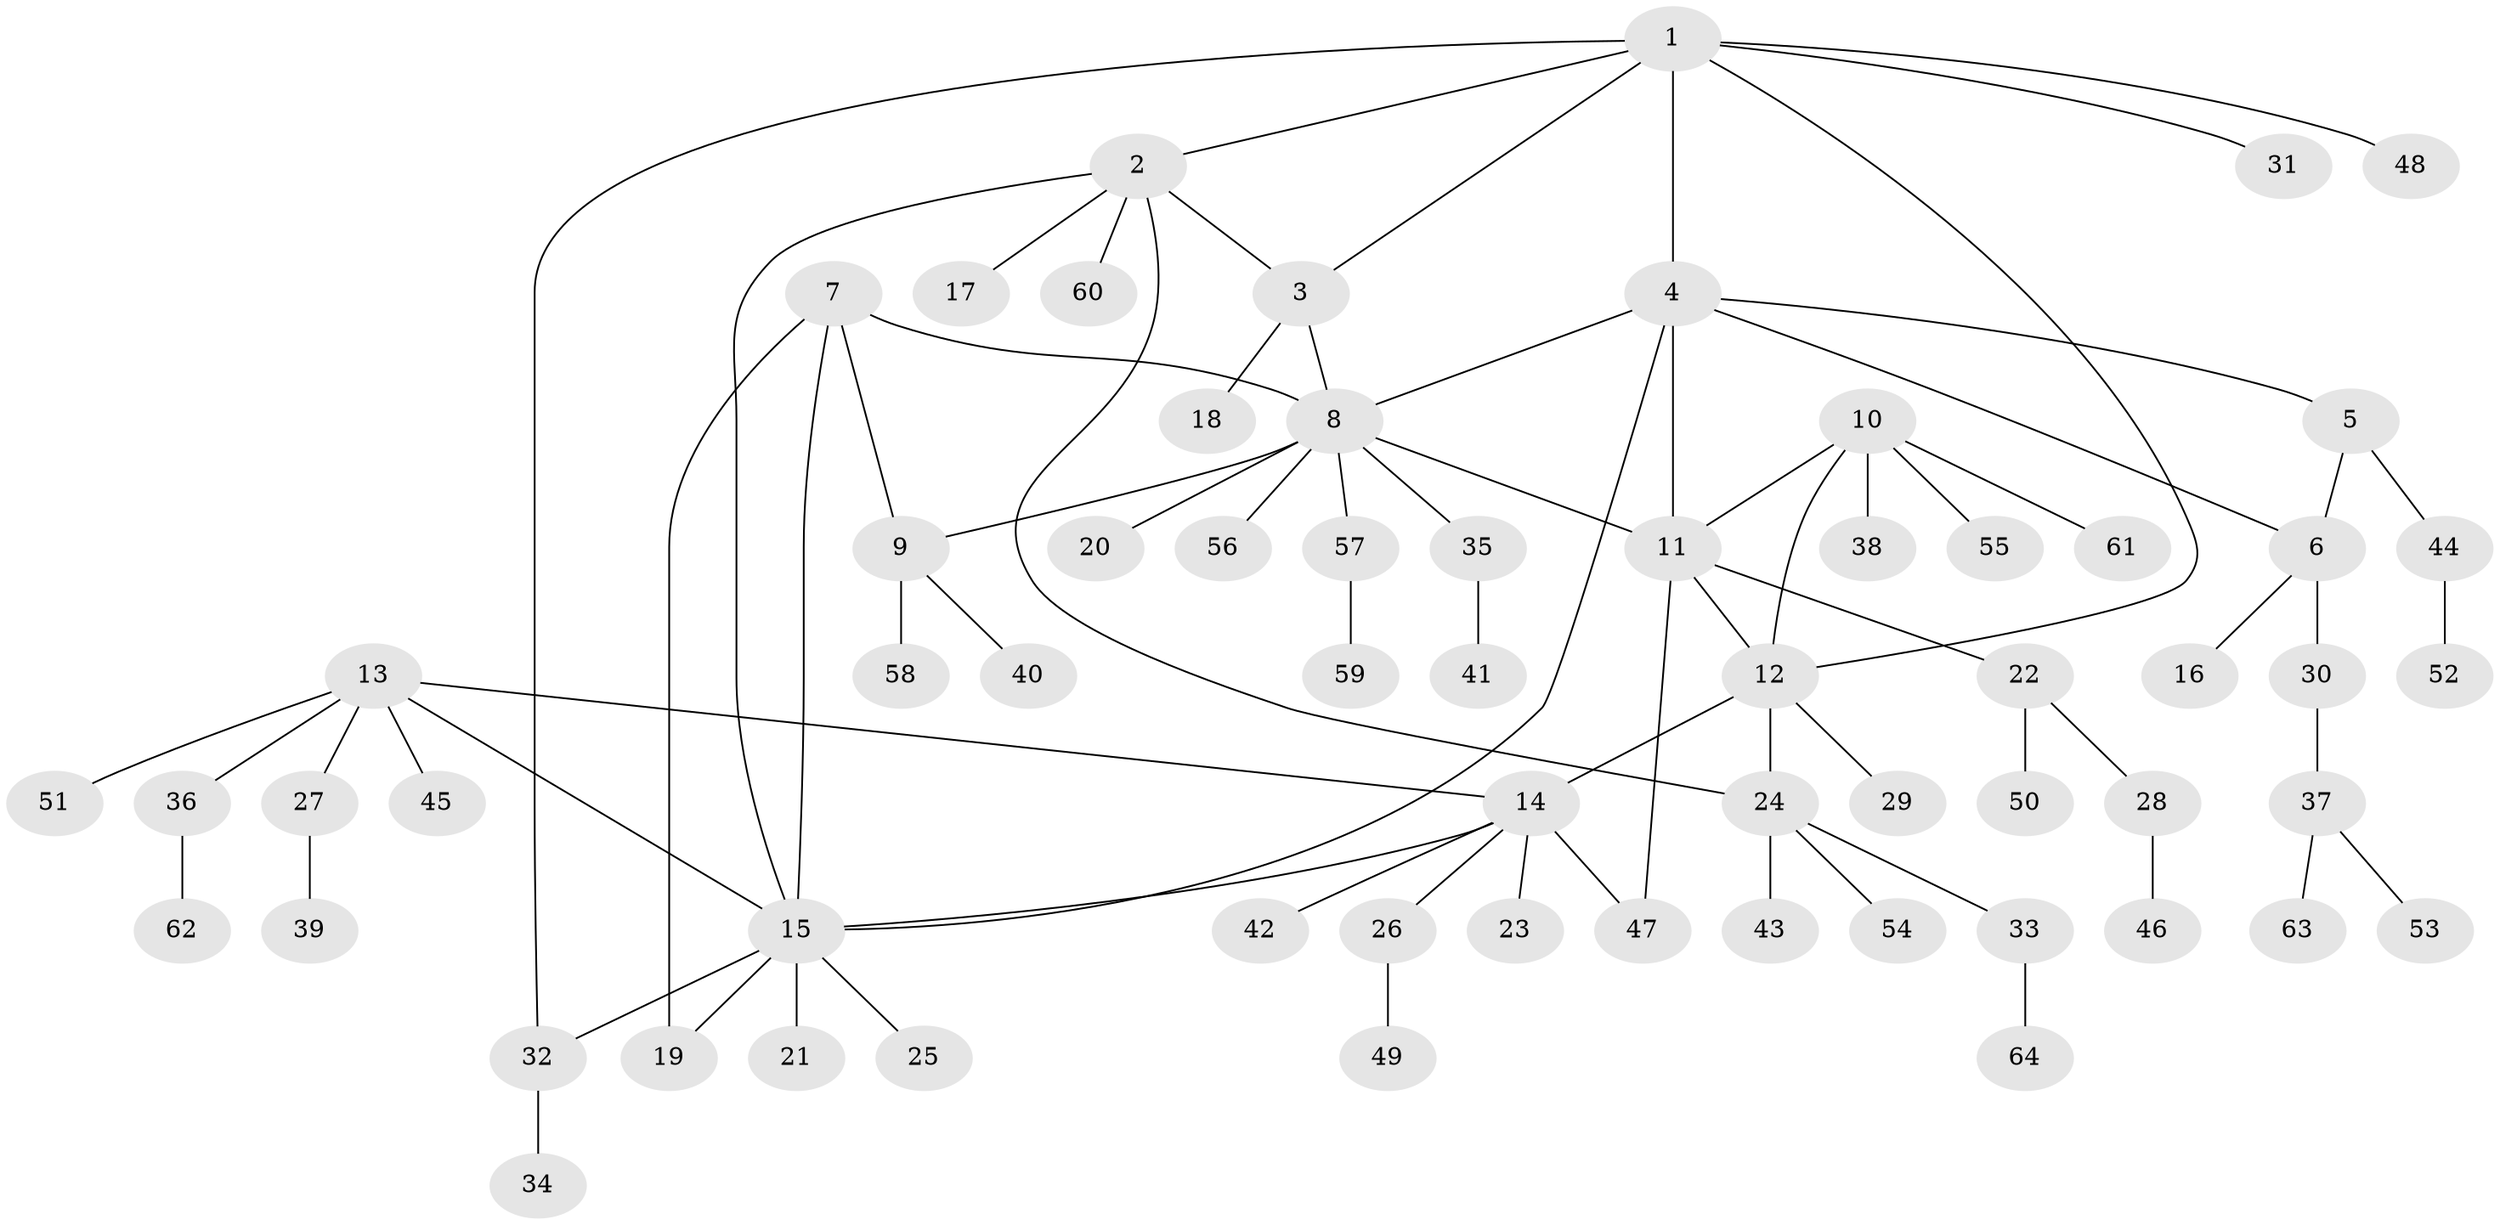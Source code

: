 // Generated by graph-tools (version 1.1) at 2025/02/03/09/25 03:02:48]
// undirected, 64 vertices, 78 edges
graph export_dot {
graph [start="1"]
  node [color=gray90,style=filled];
  1;
  2;
  3;
  4;
  5;
  6;
  7;
  8;
  9;
  10;
  11;
  12;
  13;
  14;
  15;
  16;
  17;
  18;
  19;
  20;
  21;
  22;
  23;
  24;
  25;
  26;
  27;
  28;
  29;
  30;
  31;
  32;
  33;
  34;
  35;
  36;
  37;
  38;
  39;
  40;
  41;
  42;
  43;
  44;
  45;
  46;
  47;
  48;
  49;
  50;
  51;
  52;
  53;
  54;
  55;
  56;
  57;
  58;
  59;
  60;
  61;
  62;
  63;
  64;
  1 -- 2;
  1 -- 3;
  1 -- 4;
  1 -- 12;
  1 -- 31;
  1 -- 32;
  1 -- 48;
  2 -- 3;
  2 -- 15;
  2 -- 17;
  2 -- 24;
  2 -- 60;
  3 -- 8;
  3 -- 18;
  4 -- 5;
  4 -- 6;
  4 -- 8;
  4 -- 11;
  4 -- 15;
  5 -- 6;
  5 -- 44;
  6 -- 16;
  6 -- 30;
  7 -- 8;
  7 -- 9;
  7 -- 15;
  7 -- 19;
  8 -- 9;
  8 -- 11;
  8 -- 20;
  8 -- 35;
  8 -- 56;
  8 -- 57;
  9 -- 40;
  9 -- 58;
  10 -- 11;
  10 -- 12;
  10 -- 38;
  10 -- 55;
  10 -- 61;
  11 -- 12;
  11 -- 22;
  11 -- 47;
  12 -- 14;
  12 -- 24;
  12 -- 29;
  13 -- 14;
  13 -- 15;
  13 -- 27;
  13 -- 36;
  13 -- 45;
  13 -- 51;
  14 -- 15;
  14 -- 23;
  14 -- 26;
  14 -- 42;
  14 -- 47;
  15 -- 19;
  15 -- 21;
  15 -- 25;
  15 -- 32;
  22 -- 28;
  22 -- 50;
  24 -- 33;
  24 -- 43;
  24 -- 54;
  26 -- 49;
  27 -- 39;
  28 -- 46;
  30 -- 37;
  32 -- 34;
  33 -- 64;
  35 -- 41;
  36 -- 62;
  37 -- 53;
  37 -- 63;
  44 -- 52;
  57 -- 59;
}
